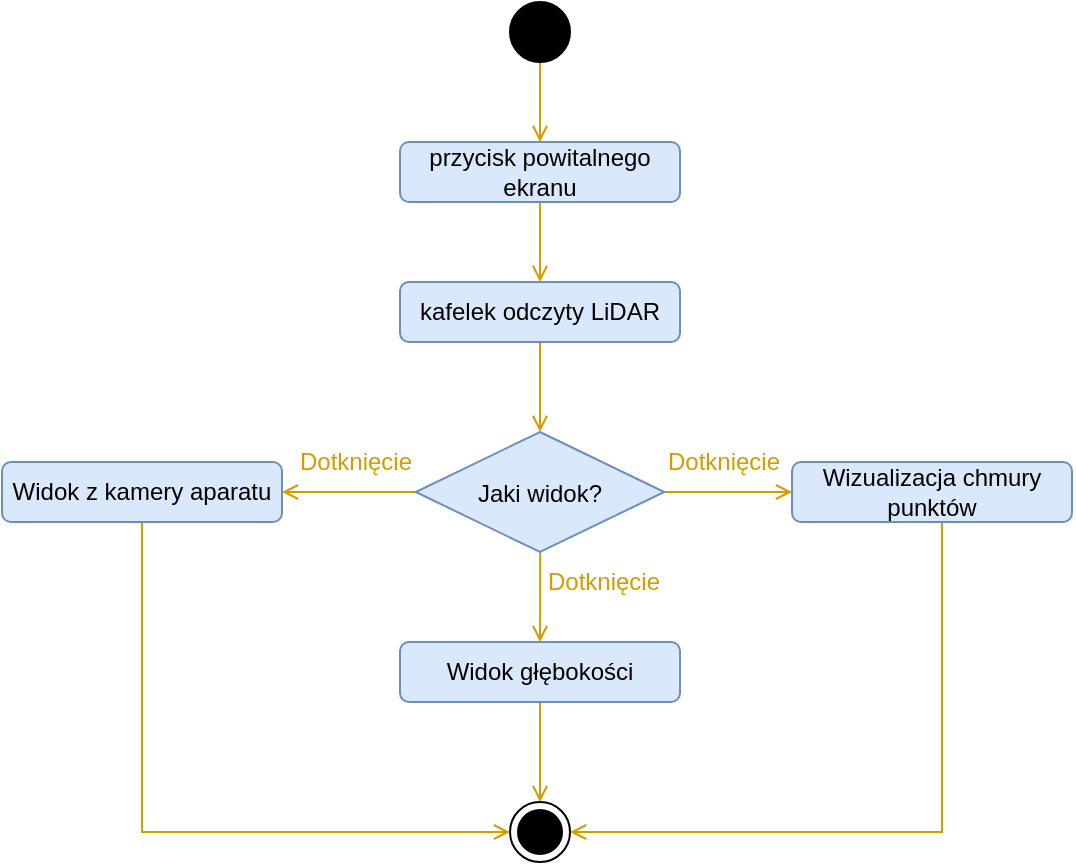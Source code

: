 <mxfile version="22.1.2" type="device">
  <diagram name="Strona-1" id="MSKjf9PT-Edn4RTgWR14">
    <mxGraphModel dx="851" dy="788" grid="1" gridSize="10" guides="1" tooltips="1" connect="1" arrows="1" fold="1" page="1" pageScale="1" pageWidth="827" pageHeight="1169" math="0" shadow="0">
      <root>
        <mxCell id="0" />
        <mxCell id="1" parent="0" />
        <mxCell id="p0aysY3lliT1-a4iwBMf-4" style="edgeStyle=orthogonalEdgeStyle;rounded=0;orthogonalLoop=1;jettySize=auto;html=1;entryX=0.5;entryY=0;entryDx=0;entryDy=0;fillColor=#ffe6cc;strokeColor=#D79B00;endArrow=open;endFill=0;" parent="1" source="p0aysY3lliT1-a4iwBMf-1" target="p0aysY3lliT1-a4iwBMf-3" edge="1">
          <mxGeometry relative="1" as="geometry" />
        </mxCell>
        <mxCell id="p0aysY3lliT1-a4iwBMf-1" value="" style="ellipse;fillColor=strokeColor;html=1;" parent="1" vertex="1">
          <mxGeometry x="384" y="160" width="30" height="30" as="geometry" />
        </mxCell>
        <mxCell id="p0aysY3lliT1-a4iwBMf-6" style="edgeStyle=orthogonalEdgeStyle;rounded=0;orthogonalLoop=1;jettySize=auto;html=1;fillColor=#d5e8d4;strokeColor=#D79B00;endArrow=open;endFill=0;" parent="1" source="p0aysY3lliT1-a4iwBMf-3" target="p0aysY3lliT1-a4iwBMf-5" edge="1">
          <mxGeometry relative="1" as="geometry" />
        </mxCell>
        <mxCell id="p0aysY3lliT1-a4iwBMf-3" value="przycisk powitalnego ekranu" style="rounded=1;whiteSpace=wrap;html=1;fillColor=#dae8fc;strokeColor=#6c8ebf;" parent="1" vertex="1">
          <mxGeometry x="329" y="230" width="140" height="30" as="geometry" />
        </mxCell>
        <mxCell id="p0aysY3lliT1-a4iwBMf-8" style="edgeStyle=orthogonalEdgeStyle;rounded=0;orthogonalLoop=1;jettySize=auto;html=1;entryX=0.5;entryY=0;entryDx=0;entryDy=0;fillColor=#d5e8d4;strokeColor=#D79B00;endArrow=open;endFill=0;" parent="1" source="p0aysY3lliT1-a4iwBMf-5" target="p0aysY3lliT1-a4iwBMf-7" edge="1">
          <mxGeometry relative="1" as="geometry" />
        </mxCell>
        <mxCell id="p0aysY3lliT1-a4iwBMf-5" value="kafelek odczyty LiDAR" style="rounded=1;whiteSpace=wrap;html=1;fillColor=#dae8fc;strokeColor=#6c8ebf;" parent="1" vertex="1">
          <mxGeometry x="329" y="300" width="140" height="30" as="geometry" />
        </mxCell>
        <mxCell id="9E5FCg3P2HuE8xPcznS2-3" style="edgeStyle=orthogonalEdgeStyle;rounded=0;orthogonalLoop=1;jettySize=auto;html=1;entryX=0.5;entryY=0;entryDx=0;entryDy=0;endArrow=open;endFill=0;strokeColor=#D79B00;" edge="1" parent="1" source="p0aysY3lliT1-a4iwBMf-7" target="9E5FCg3P2HuE8xPcznS2-1">
          <mxGeometry relative="1" as="geometry" />
        </mxCell>
        <mxCell id="9E5FCg3P2HuE8xPcznS2-4" style="edgeStyle=orthogonalEdgeStyle;rounded=0;orthogonalLoop=1;jettySize=auto;html=1;entryX=0;entryY=0.5;entryDx=0;entryDy=0;endArrow=open;endFill=0;strokeColor=#D79B00;" edge="1" parent="1" source="p0aysY3lliT1-a4iwBMf-7" target="p0aysY3lliT1-a4iwBMf-9">
          <mxGeometry relative="1" as="geometry" />
        </mxCell>
        <mxCell id="9E5FCg3P2HuE8xPcznS2-5" style="edgeStyle=orthogonalEdgeStyle;rounded=0;orthogonalLoop=1;jettySize=auto;html=1;entryX=1;entryY=0.5;entryDx=0;entryDy=0;strokeColor=#D79B00;endArrow=open;endFill=0;" edge="1" parent="1" source="p0aysY3lliT1-a4iwBMf-7" target="p0aysY3lliT1-a4iwBMf-21">
          <mxGeometry relative="1" as="geometry" />
        </mxCell>
        <mxCell id="p0aysY3lliT1-a4iwBMf-7" value="Jaki widok?" style="rhombus;fillColor=#dae8fc;strokeColor=#6c8ebf;" parent="1" vertex="1">
          <mxGeometry x="336.88" y="375" width="124.25" height="60" as="geometry" />
        </mxCell>
        <mxCell id="9E5FCg3P2HuE8xPcznS2-9" style="edgeStyle=orthogonalEdgeStyle;rounded=0;orthogonalLoop=1;jettySize=auto;html=1;entryX=1;entryY=0.5;entryDx=0;entryDy=0;strokeColor=#D79B00;endArrow=open;endFill=0;" edge="1" parent="1" source="p0aysY3lliT1-a4iwBMf-9" target="p0aysY3lliT1-a4iwBMf-15">
          <mxGeometry relative="1" as="geometry">
            <Array as="points">
              <mxPoint x="600" y="575" />
            </Array>
          </mxGeometry>
        </mxCell>
        <mxCell id="p0aysY3lliT1-a4iwBMf-9" value="Wizualizacja chmury punktów" style="rounded=1;whiteSpace=wrap;html=1;fillColor=#dae8fc;strokeColor=#6c8ebf;" parent="1" vertex="1">
          <mxGeometry x="525.01" y="390" width="140" height="30" as="geometry" />
        </mxCell>
        <mxCell id="p0aysY3lliT1-a4iwBMf-12" value="&lt;font color=&quot;#d79b00&quot;&gt;Dotknięcie&lt;/font&gt;" style="text;html=1;strokeColor=none;fillColor=none;align=center;verticalAlign=middle;whiteSpace=wrap;rounded=0;" parent="1" vertex="1">
          <mxGeometry x="276.88" y="375" width="60" height="30" as="geometry" />
        </mxCell>
        <mxCell id="p0aysY3lliT1-a4iwBMf-15" value="" style="ellipse;html=1;shape=endState;fillColor=strokeColor;" parent="1" vertex="1">
          <mxGeometry x="384.01" y="560" width="30" height="30" as="geometry" />
        </mxCell>
        <mxCell id="9E5FCg3P2HuE8xPcznS2-8" style="edgeStyle=orthogonalEdgeStyle;rounded=0;orthogonalLoop=1;jettySize=auto;html=1;entryX=0;entryY=0.5;entryDx=0;entryDy=0;endArrow=open;endFill=0;strokeColor=#D79B00;" edge="1" parent="1" source="p0aysY3lliT1-a4iwBMf-21" target="p0aysY3lliT1-a4iwBMf-15">
          <mxGeometry relative="1" as="geometry">
            <Array as="points">
              <mxPoint x="200" y="575" />
            </Array>
          </mxGeometry>
        </mxCell>
        <mxCell id="p0aysY3lliT1-a4iwBMf-21" value="Widok z kamery aparatu" style="rounded=1;whiteSpace=wrap;html=1;fillColor=#dae8fc;strokeColor=#6c8ebf;" parent="1" vertex="1">
          <mxGeometry x="130" y="390" width="140" height="30" as="geometry" />
        </mxCell>
        <mxCell id="9E5FCg3P2HuE8xPcznS2-10" style="edgeStyle=orthogonalEdgeStyle;rounded=0;orthogonalLoop=1;jettySize=auto;html=1;entryX=0.5;entryY=0;entryDx=0;entryDy=0;endArrow=open;endFill=0;strokeColor=#D79B00;" edge="1" parent="1" source="9E5FCg3P2HuE8xPcznS2-1" target="p0aysY3lliT1-a4iwBMf-15">
          <mxGeometry relative="1" as="geometry" />
        </mxCell>
        <mxCell id="9E5FCg3P2HuE8xPcznS2-1" value="Widok głębokości" style="rounded=1;whiteSpace=wrap;html=1;fillColor=#dae8fc;strokeColor=#6c8ebf;" vertex="1" parent="1">
          <mxGeometry x="329" y="480" width="140" height="30" as="geometry" />
        </mxCell>
        <mxCell id="9E5FCg3P2HuE8xPcznS2-6" value="&lt;font color=&quot;#d79b00&quot;&gt;Dotknięcie&lt;/font&gt;" style="text;html=1;strokeColor=none;fillColor=none;align=center;verticalAlign=middle;whiteSpace=wrap;rounded=0;" vertex="1" parent="1">
          <mxGeometry x="461.13" y="375" width="60" height="30" as="geometry" />
        </mxCell>
        <mxCell id="9E5FCg3P2HuE8xPcznS2-7" value="&lt;font color=&quot;#d79b00&quot;&gt;Dotknięcie&lt;/font&gt;" style="text;html=1;strokeColor=none;fillColor=none;align=center;verticalAlign=middle;whiteSpace=wrap;rounded=0;" vertex="1" parent="1">
          <mxGeometry x="401.13" y="435" width="60" height="30" as="geometry" />
        </mxCell>
      </root>
    </mxGraphModel>
  </diagram>
</mxfile>
